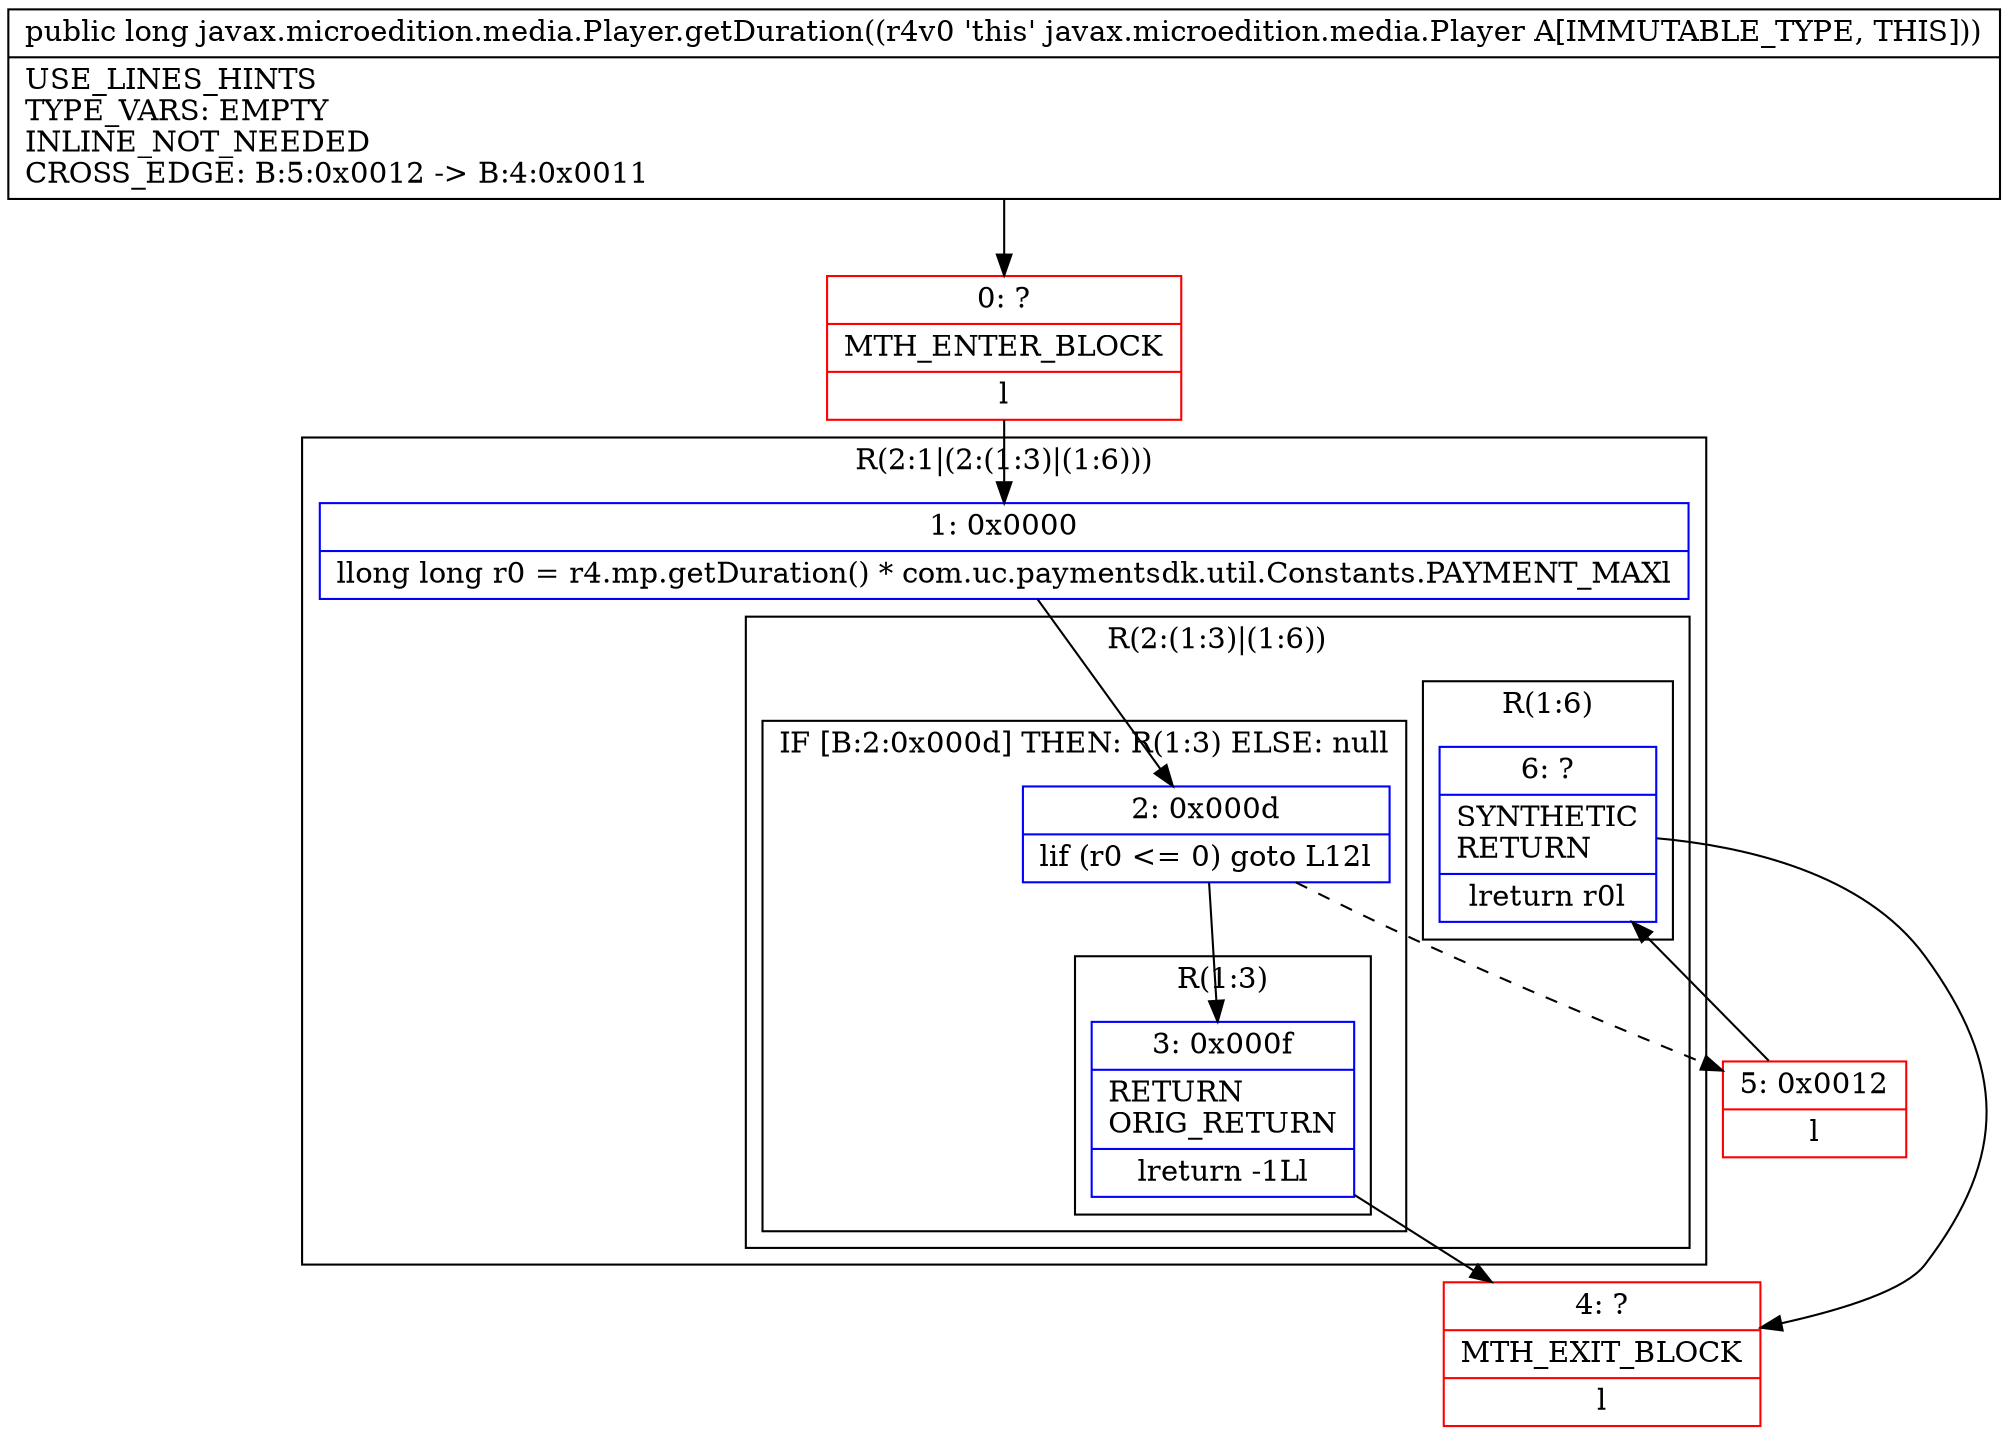 digraph "CFG forjavax.microedition.media.Player.getDuration()J" {
subgraph cluster_Region_389783346 {
label = "R(2:1|(2:(1:3)|(1:6)))";
node [shape=record,color=blue];
Node_1 [shape=record,label="{1\:\ 0x0000|llong long r0 = r4.mp.getDuration() * com.uc.paymentsdk.util.Constants.PAYMENT_MAXl}"];
subgraph cluster_Region_267423069 {
label = "R(2:(1:3)|(1:6))";
node [shape=record,color=blue];
subgraph cluster_IfRegion_1023910638 {
label = "IF [B:2:0x000d] THEN: R(1:3) ELSE: null";
node [shape=record,color=blue];
Node_2 [shape=record,label="{2\:\ 0x000d|lif (r0 \<= 0) goto L12l}"];
subgraph cluster_Region_1764747622 {
label = "R(1:3)";
node [shape=record,color=blue];
Node_3 [shape=record,label="{3\:\ 0x000f|RETURN\lORIG_RETURN\l|lreturn \-1Ll}"];
}
}
subgraph cluster_Region_929138812 {
label = "R(1:6)";
node [shape=record,color=blue];
Node_6 [shape=record,label="{6\:\ ?|SYNTHETIC\lRETURN\l|lreturn r0l}"];
}
}
}
Node_0 [shape=record,color=red,label="{0\:\ ?|MTH_ENTER_BLOCK\l|l}"];
Node_4 [shape=record,color=red,label="{4\:\ ?|MTH_EXIT_BLOCK\l|l}"];
Node_5 [shape=record,color=red,label="{5\:\ 0x0012|l}"];
MethodNode[shape=record,label="{public long javax.microedition.media.Player.getDuration((r4v0 'this' javax.microedition.media.Player A[IMMUTABLE_TYPE, THIS]))  | USE_LINES_HINTS\lTYPE_VARS: EMPTY\lINLINE_NOT_NEEDED\lCROSS_EDGE: B:5:0x0012 \-\> B:4:0x0011\l}"];
MethodNode -> Node_0;
Node_1 -> Node_2;
Node_2 -> Node_3;
Node_2 -> Node_5[style=dashed];
Node_3 -> Node_4;
Node_6 -> Node_4;
Node_0 -> Node_1;
Node_5 -> Node_6;
}

